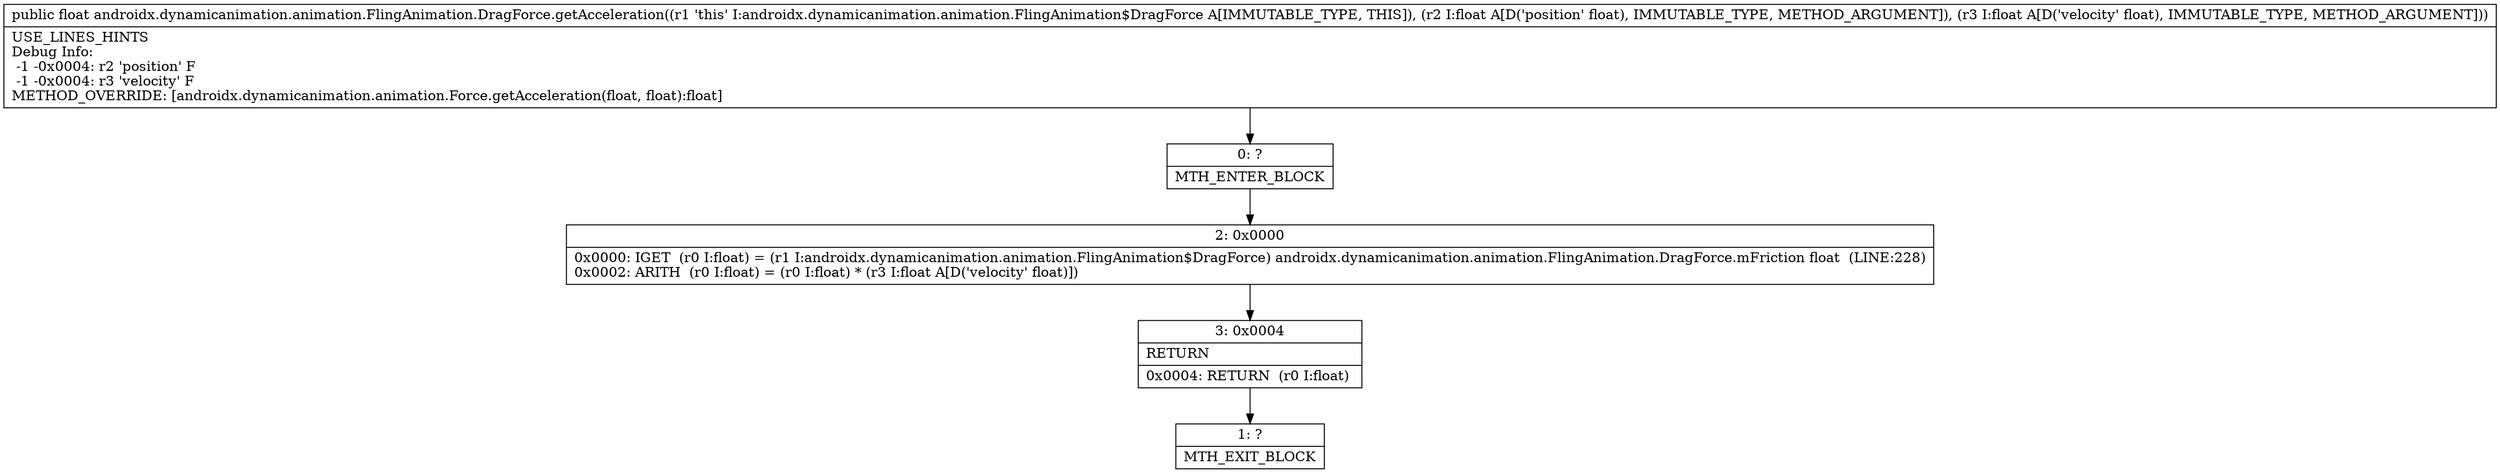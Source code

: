 digraph "CFG forandroidx.dynamicanimation.animation.FlingAnimation.DragForce.getAcceleration(FF)F" {
Node_0 [shape=record,label="{0\:\ ?|MTH_ENTER_BLOCK\l}"];
Node_2 [shape=record,label="{2\:\ 0x0000|0x0000: IGET  (r0 I:float) = (r1 I:androidx.dynamicanimation.animation.FlingAnimation$DragForce) androidx.dynamicanimation.animation.FlingAnimation.DragForce.mFriction float  (LINE:228)\l0x0002: ARITH  (r0 I:float) = (r0 I:float) * (r3 I:float A[D('velocity' float)]) \l}"];
Node_3 [shape=record,label="{3\:\ 0x0004|RETURN\l|0x0004: RETURN  (r0 I:float) \l}"];
Node_1 [shape=record,label="{1\:\ ?|MTH_EXIT_BLOCK\l}"];
MethodNode[shape=record,label="{public float androidx.dynamicanimation.animation.FlingAnimation.DragForce.getAcceleration((r1 'this' I:androidx.dynamicanimation.animation.FlingAnimation$DragForce A[IMMUTABLE_TYPE, THIS]), (r2 I:float A[D('position' float), IMMUTABLE_TYPE, METHOD_ARGUMENT]), (r3 I:float A[D('velocity' float), IMMUTABLE_TYPE, METHOD_ARGUMENT]))  | USE_LINES_HINTS\lDebug Info:\l  \-1 \-0x0004: r2 'position' F\l  \-1 \-0x0004: r3 'velocity' F\lMETHOD_OVERRIDE: [androidx.dynamicanimation.animation.Force.getAcceleration(float, float):float]\l}"];
MethodNode -> Node_0;Node_0 -> Node_2;
Node_2 -> Node_3;
Node_3 -> Node_1;
}

